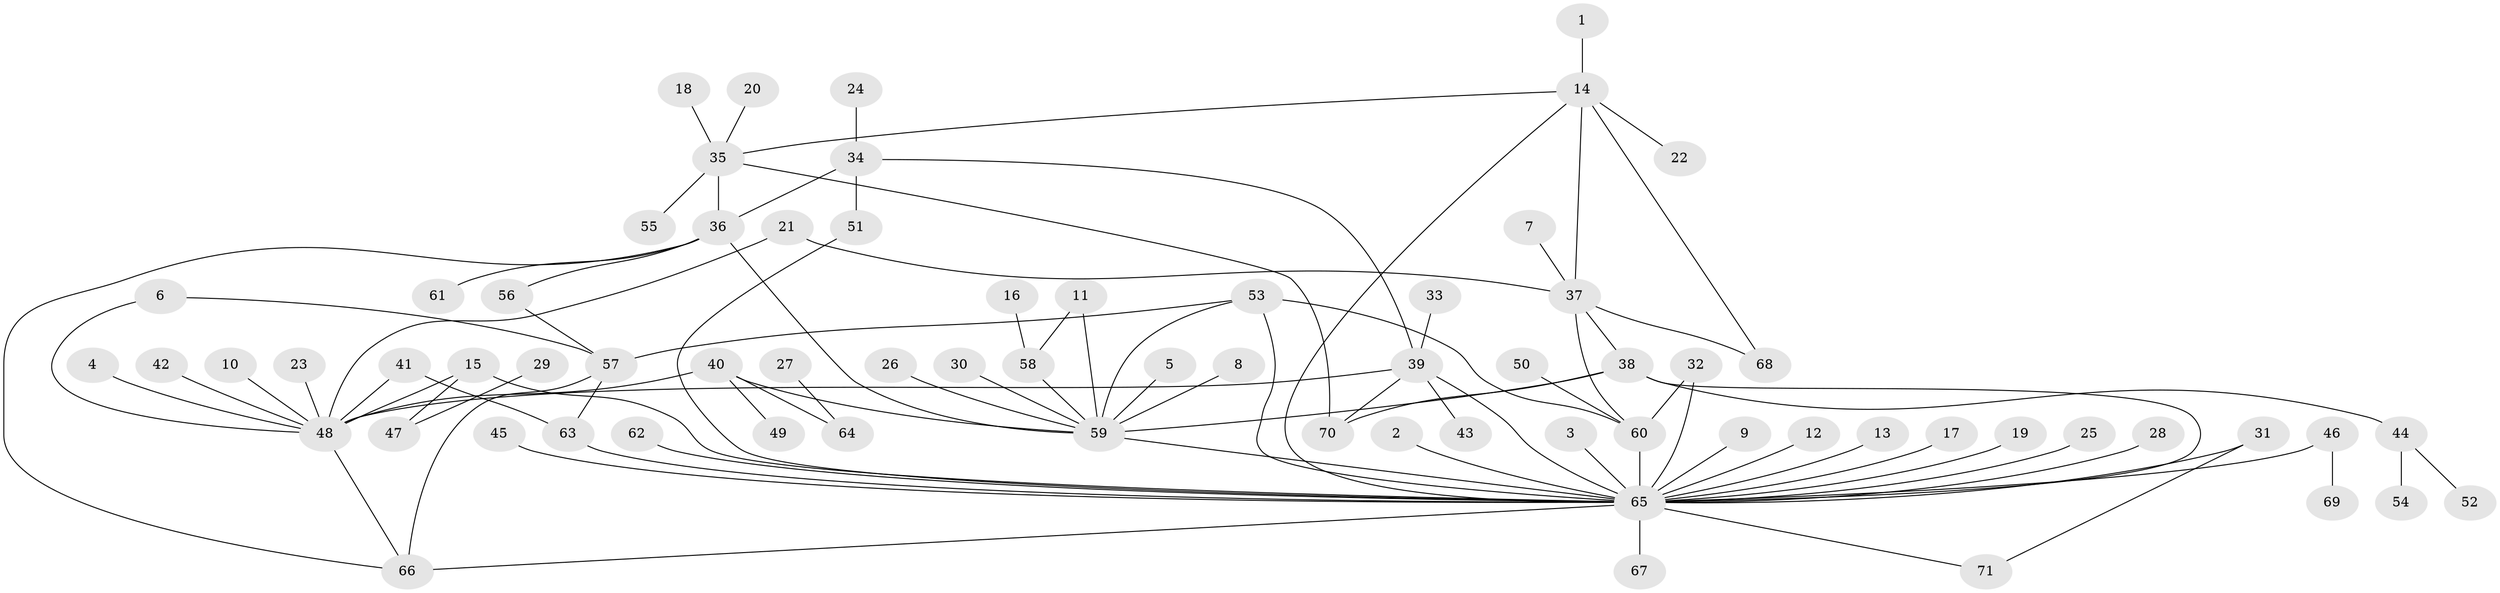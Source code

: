 // original degree distribution, {4: 0.07042253521126761, 27: 0.007042253521126761, 8: 0.035211267605633804, 11: 0.007042253521126761, 1: 0.5352112676056338, 7: 0.007042253521126761, 3: 0.09859154929577464, 2: 0.19718309859154928, 5: 0.014084507042253521, 13: 0.007042253521126761, 6: 0.02112676056338028}
// Generated by graph-tools (version 1.1) at 2025/49/03/09/25 03:49:48]
// undirected, 71 vertices, 94 edges
graph export_dot {
graph [start="1"]
  node [color=gray90,style=filled];
  1;
  2;
  3;
  4;
  5;
  6;
  7;
  8;
  9;
  10;
  11;
  12;
  13;
  14;
  15;
  16;
  17;
  18;
  19;
  20;
  21;
  22;
  23;
  24;
  25;
  26;
  27;
  28;
  29;
  30;
  31;
  32;
  33;
  34;
  35;
  36;
  37;
  38;
  39;
  40;
  41;
  42;
  43;
  44;
  45;
  46;
  47;
  48;
  49;
  50;
  51;
  52;
  53;
  54;
  55;
  56;
  57;
  58;
  59;
  60;
  61;
  62;
  63;
  64;
  65;
  66;
  67;
  68;
  69;
  70;
  71;
  1 -- 14 [weight=1.0];
  2 -- 65 [weight=1.0];
  3 -- 65 [weight=1.0];
  4 -- 48 [weight=1.0];
  5 -- 59 [weight=1.0];
  6 -- 48 [weight=1.0];
  6 -- 57 [weight=1.0];
  7 -- 37 [weight=1.0];
  8 -- 59 [weight=1.0];
  9 -- 65 [weight=1.0];
  10 -- 48 [weight=1.0];
  11 -- 58 [weight=1.0];
  11 -- 59 [weight=1.0];
  12 -- 65 [weight=1.0];
  13 -- 65 [weight=1.0];
  14 -- 22 [weight=1.0];
  14 -- 35 [weight=1.0];
  14 -- 37 [weight=1.0];
  14 -- 65 [weight=1.0];
  14 -- 68 [weight=1.0];
  15 -- 47 [weight=1.0];
  15 -- 48 [weight=1.0];
  15 -- 65 [weight=1.0];
  16 -- 58 [weight=1.0];
  17 -- 65 [weight=1.0];
  18 -- 35 [weight=1.0];
  19 -- 65 [weight=1.0];
  20 -- 35 [weight=1.0];
  21 -- 37 [weight=1.0];
  21 -- 48 [weight=1.0];
  23 -- 48 [weight=1.0];
  24 -- 34 [weight=1.0];
  25 -- 65 [weight=1.0];
  26 -- 59 [weight=1.0];
  27 -- 64 [weight=1.0];
  28 -- 65 [weight=1.0];
  29 -- 47 [weight=1.0];
  30 -- 59 [weight=1.0];
  31 -- 65 [weight=1.0];
  31 -- 71 [weight=1.0];
  32 -- 60 [weight=1.0];
  32 -- 65 [weight=1.0];
  33 -- 39 [weight=1.0];
  34 -- 36 [weight=1.0];
  34 -- 39 [weight=1.0];
  34 -- 51 [weight=1.0];
  35 -- 36 [weight=1.0];
  35 -- 55 [weight=1.0];
  35 -- 70 [weight=1.0];
  36 -- 56 [weight=1.0];
  36 -- 59 [weight=1.0];
  36 -- 61 [weight=1.0];
  36 -- 66 [weight=1.0];
  37 -- 38 [weight=1.0];
  37 -- 60 [weight=1.0];
  37 -- 68 [weight=1.0];
  38 -- 44 [weight=1.0];
  38 -- 59 [weight=1.0];
  38 -- 65 [weight=2.0];
  38 -- 70 [weight=1.0];
  39 -- 43 [weight=1.0];
  39 -- 48 [weight=1.0];
  39 -- 65 [weight=1.0];
  39 -- 70 [weight=1.0];
  40 -- 48 [weight=1.0];
  40 -- 49 [weight=1.0];
  40 -- 59 [weight=1.0];
  40 -- 64 [weight=1.0];
  41 -- 48 [weight=1.0];
  41 -- 63 [weight=1.0];
  42 -- 48 [weight=1.0];
  44 -- 52 [weight=1.0];
  44 -- 54 [weight=1.0];
  45 -- 65 [weight=1.0];
  46 -- 65 [weight=1.0];
  46 -- 69 [weight=1.0];
  48 -- 66 [weight=1.0];
  50 -- 60 [weight=1.0];
  51 -- 65 [weight=1.0];
  53 -- 57 [weight=1.0];
  53 -- 59 [weight=1.0];
  53 -- 60 [weight=1.0];
  53 -- 65 [weight=2.0];
  56 -- 57 [weight=1.0];
  57 -- 63 [weight=1.0];
  57 -- 66 [weight=1.0];
  58 -- 59 [weight=1.0];
  59 -- 65 [weight=2.0];
  60 -- 65 [weight=2.0];
  62 -- 65 [weight=1.0];
  63 -- 65 [weight=1.0];
  65 -- 66 [weight=1.0];
  65 -- 67 [weight=1.0];
  65 -- 71 [weight=1.0];
}
